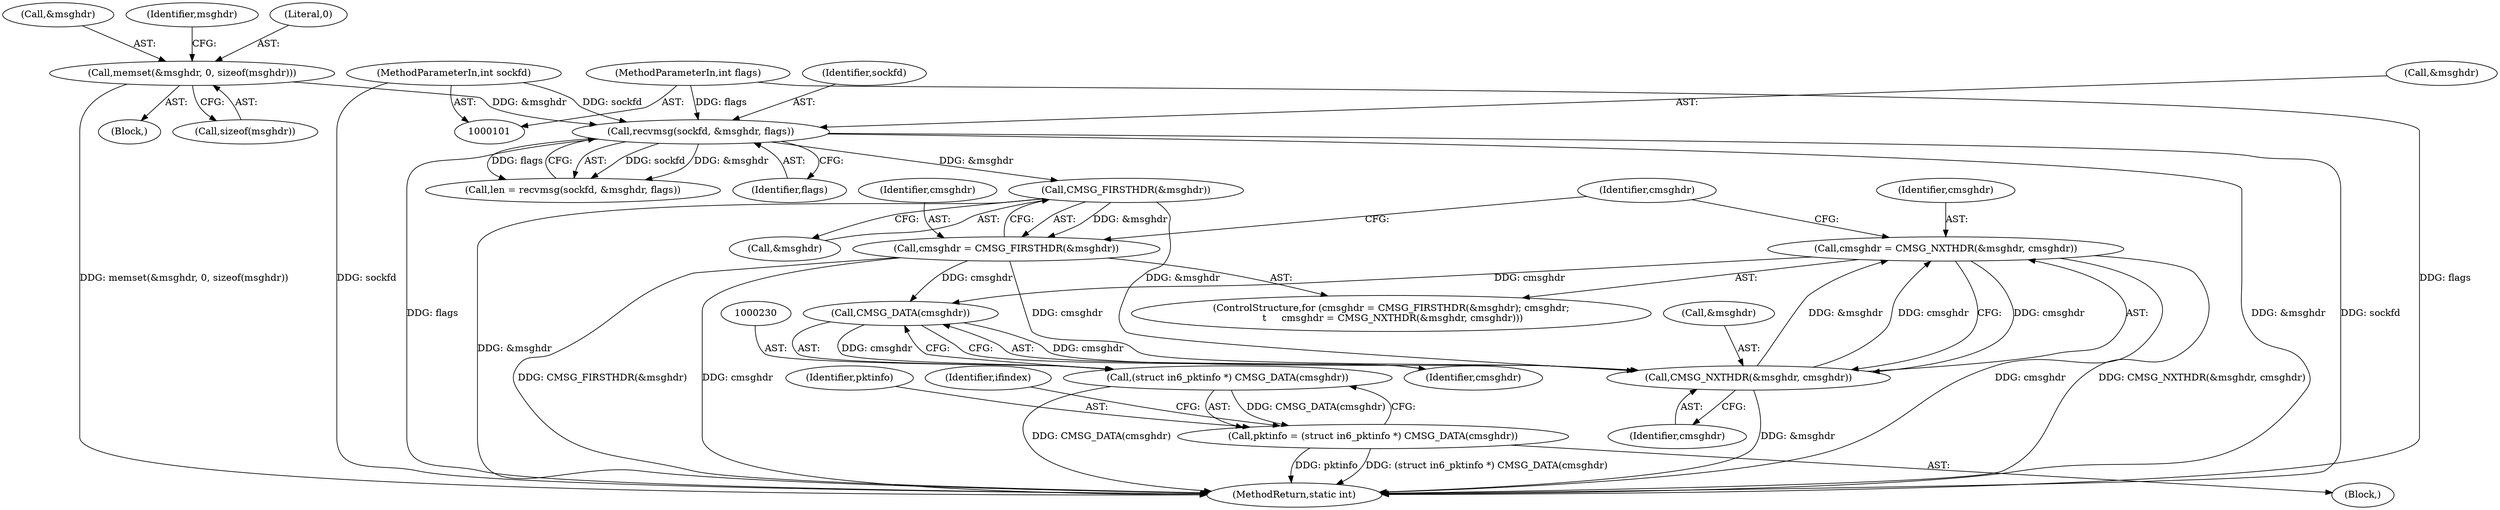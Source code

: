 digraph "1_libndp_a4892df306e0532487f1634ba6d4c6d4bb381c7f@pointer" {
"1000198" [label="(Call,cmsghdr = CMSG_NXTHDR(&msghdr, cmsghdr))"];
"1000200" [label="(Call,CMSG_NXTHDR(&msghdr, cmsghdr))"];
"1000194" [label="(Call,CMSG_FIRSTHDR(&msghdr))"];
"1000168" [label="(Call,recvmsg(sockfd, &msghdr, flags))"];
"1000102" [label="(MethodParameterIn,int sockfd)"];
"1000126" [label="(Call,memset(&msghdr, 0, sizeof(msghdr)))"];
"1000105" [label="(MethodParameterIn,int flags)"];
"1000192" [label="(Call,cmsghdr = CMSG_FIRSTHDR(&msghdr))"];
"1000198" [label="(Call,cmsghdr = CMSG_NXTHDR(&msghdr, cmsghdr))"];
"1000231" [label="(Call,CMSG_DATA(cmsghdr))"];
"1000229" [label="(Call,(struct in6_pktinfo *) CMSG_DATA(cmsghdr))"];
"1000227" [label="(Call,pktinfo = (struct in6_pktinfo *) CMSG_DATA(cmsghdr))"];
"1000166" [label="(Call,len = recvmsg(sockfd, &msghdr, flags))"];
"1000235" [label="(Identifier,ifindex)"];
"1000203" [label="(Identifier,cmsghdr)"];
"1000130" [label="(Call,sizeof(msghdr))"];
"1000168" [label="(Call,recvmsg(sockfd, &msghdr, flags))"];
"1000127" [label="(Call,&msghdr)"];
"1000105" [label="(MethodParameterIn,int flags)"];
"1000108" [label="(Block,)"];
"1000228" [label="(Identifier,pktinfo)"];
"1000172" [label="(Identifier,flags)"];
"1000126" [label="(Call,memset(&msghdr, 0, sizeof(msghdr)))"];
"1000229" [label="(Call,(struct in6_pktinfo *) CMSG_DATA(cmsghdr))"];
"1000192" [label="(Call,cmsghdr = CMSG_FIRSTHDR(&msghdr))"];
"1000232" [label="(Identifier,cmsghdr)"];
"1000227" [label="(Call,pktinfo = (struct in6_pktinfo *) CMSG_DATA(cmsghdr))"];
"1000201" [label="(Call,&msghdr)"];
"1000200" [label="(Call,CMSG_NXTHDR(&msghdr, cmsghdr))"];
"1000194" [label="(Call,CMSG_FIRSTHDR(&msghdr))"];
"1000169" [label="(Identifier,sockfd)"];
"1000170" [label="(Call,&msghdr)"];
"1000199" [label="(Identifier,cmsghdr)"];
"1000195" [label="(Call,&msghdr)"];
"1000231" [label="(Call,CMSG_DATA(cmsghdr))"];
"1000225" [label="(Block,)"];
"1000247" [label="(MethodReturn,static int)"];
"1000102" [label="(MethodParameterIn,int sockfd)"];
"1000134" [label="(Identifier,msghdr)"];
"1000198" [label="(Call,cmsghdr = CMSG_NXTHDR(&msghdr, cmsghdr))"];
"1000191" [label="(ControlStructure,for (cmsghdr = CMSG_FIRSTHDR(&msghdr); cmsghdr;\n \t     cmsghdr = CMSG_NXTHDR(&msghdr, cmsghdr)))"];
"1000197" [label="(Identifier,cmsghdr)"];
"1000129" [label="(Literal,0)"];
"1000193" [label="(Identifier,cmsghdr)"];
"1000198" -> "1000191"  [label="AST: "];
"1000198" -> "1000200"  [label="CFG: "];
"1000199" -> "1000198"  [label="AST: "];
"1000200" -> "1000198"  [label="AST: "];
"1000197" -> "1000198"  [label="CFG: "];
"1000198" -> "1000247"  [label="DDG: CMSG_NXTHDR(&msghdr, cmsghdr)"];
"1000198" -> "1000247"  [label="DDG: cmsghdr"];
"1000200" -> "1000198"  [label="DDG: &msghdr"];
"1000200" -> "1000198"  [label="DDG: cmsghdr"];
"1000198" -> "1000200"  [label="DDG: cmsghdr"];
"1000198" -> "1000231"  [label="DDG: cmsghdr"];
"1000200" -> "1000203"  [label="CFG: "];
"1000201" -> "1000200"  [label="AST: "];
"1000203" -> "1000200"  [label="AST: "];
"1000200" -> "1000247"  [label="DDG: &msghdr"];
"1000194" -> "1000200"  [label="DDG: &msghdr"];
"1000192" -> "1000200"  [label="DDG: cmsghdr"];
"1000231" -> "1000200"  [label="DDG: cmsghdr"];
"1000194" -> "1000192"  [label="AST: "];
"1000194" -> "1000195"  [label="CFG: "];
"1000195" -> "1000194"  [label="AST: "];
"1000192" -> "1000194"  [label="CFG: "];
"1000194" -> "1000247"  [label="DDG: &msghdr"];
"1000194" -> "1000192"  [label="DDG: &msghdr"];
"1000168" -> "1000194"  [label="DDG: &msghdr"];
"1000168" -> "1000166"  [label="AST: "];
"1000168" -> "1000172"  [label="CFG: "];
"1000169" -> "1000168"  [label="AST: "];
"1000170" -> "1000168"  [label="AST: "];
"1000172" -> "1000168"  [label="AST: "];
"1000166" -> "1000168"  [label="CFG: "];
"1000168" -> "1000247"  [label="DDG: sockfd"];
"1000168" -> "1000247"  [label="DDG: flags"];
"1000168" -> "1000247"  [label="DDG: &msghdr"];
"1000168" -> "1000166"  [label="DDG: sockfd"];
"1000168" -> "1000166"  [label="DDG: &msghdr"];
"1000168" -> "1000166"  [label="DDG: flags"];
"1000102" -> "1000168"  [label="DDG: sockfd"];
"1000126" -> "1000168"  [label="DDG: &msghdr"];
"1000105" -> "1000168"  [label="DDG: flags"];
"1000102" -> "1000101"  [label="AST: "];
"1000102" -> "1000247"  [label="DDG: sockfd"];
"1000126" -> "1000108"  [label="AST: "];
"1000126" -> "1000130"  [label="CFG: "];
"1000127" -> "1000126"  [label="AST: "];
"1000129" -> "1000126"  [label="AST: "];
"1000130" -> "1000126"  [label="AST: "];
"1000134" -> "1000126"  [label="CFG: "];
"1000126" -> "1000247"  [label="DDG: memset(&msghdr, 0, sizeof(msghdr))"];
"1000105" -> "1000101"  [label="AST: "];
"1000105" -> "1000247"  [label="DDG: flags"];
"1000192" -> "1000191"  [label="AST: "];
"1000193" -> "1000192"  [label="AST: "];
"1000197" -> "1000192"  [label="CFG: "];
"1000192" -> "1000247"  [label="DDG: CMSG_FIRSTHDR(&msghdr)"];
"1000192" -> "1000247"  [label="DDG: cmsghdr"];
"1000192" -> "1000231"  [label="DDG: cmsghdr"];
"1000231" -> "1000229"  [label="AST: "];
"1000231" -> "1000232"  [label="CFG: "];
"1000232" -> "1000231"  [label="AST: "];
"1000229" -> "1000231"  [label="CFG: "];
"1000231" -> "1000229"  [label="DDG: cmsghdr"];
"1000229" -> "1000227"  [label="AST: "];
"1000230" -> "1000229"  [label="AST: "];
"1000227" -> "1000229"  [label="CFG: "];
"1000229" -> "1000247"  [label="DDG: CMSG_DATA(cmsghdr)"];
"1000229" -> "1000227"  [label="DDG: CMSG_DATA(cmsghdr)"];
"1000227" -> "1000225"  [label="AST: "];
"1000228" -> "1000227"  [label="AST: "];
"1000235" -> "1000227"  [label="CFG: "];
"1000227" -> "1000247"  [label="DDG: pktinfo"];
"1000227" -> "1000247"  [label="DDG: (struct in6_pktinfo *) CMSG_DATA(cmsghdr)"];
}
